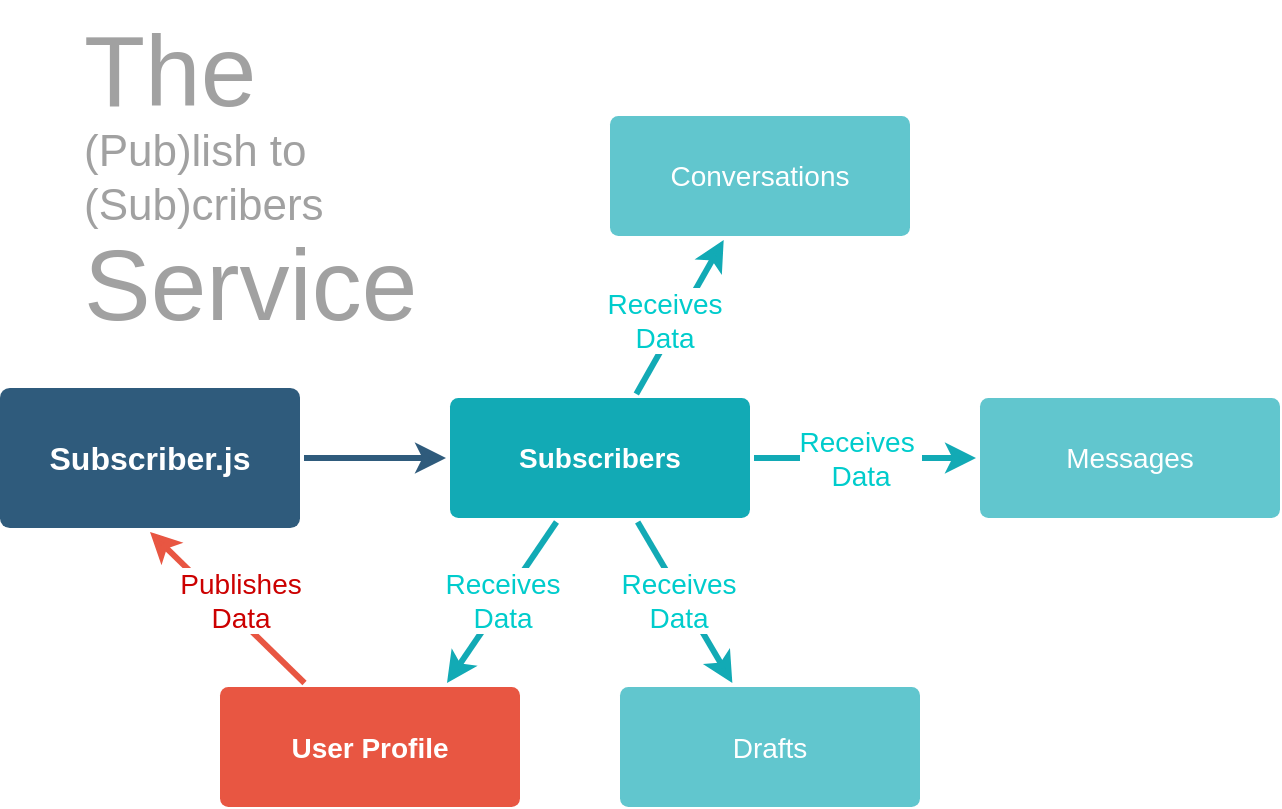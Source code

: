 <mxfile version="14.7.5" type="device"><diagram id="6a731a19-8d31-9384-78a2-239565b7b9f0" name="Page-1"><mxGraphModel dx="3840" dy="642" grid="1" gridSize="10" guides="1" tooltips="1" connect="1" arrows="1" fold="1" page="1" pageScale="1" pageWidth="1169" pageHeight="827" background="none" math="0" shadow="0"><root><mxCell id="0"/><mxCell id="1" parent="0"/><mxCell id="1746" value="" style="edgeStyle=none;rounded=0;jumpStyle=none;html=1;shadow=0;labelBackgroundColor=none;startArrow=none;startFill=0;endArrow=classic;endFill=1;jettySize=auto;orthogonalLoop=1;strokeColor=#2F5B7C;strokeWidth=3;fontFamily=Helvetica;fontSize=16;fontColor=#23445D;spacing=5;" parent="1" source="1749" target="1771" edge="1"><mxGeometry relative="1" as="geometry"/></mxCell><mxCell id="1749" value="Subscriber.js" style="rounded=1;whiteSpace=wrap;html=1;shadow=0;labelBackgroundColor=none;strokeColor=none;strokeWidth=3;fillColor=#2F5B7C;fontFamily=Helvetica;fontSize=16;fontColor=#FFFFFF;align=center;fontStyle=1;spacing=5;arcSize=7;perimeterSpacing=2;" parent="1" vertex="1"><mxGeometry x="-2280" y="204" width="150" height="70" as="geometry"/></mxCell><mxCell id="1750" value="" style="edgeStyle=none;rounded=1;jumpStyle=none;html=1;shadow=0;labelBackgroundColor=none;startArrow=none;startFill=0;jettySize=auto;orthogonalLoop=1;strokeColor=#E85642;strokeWidth=3;fontFamily=Helvetica;fontSize=14;fontColor=#FFFFFF;spacing=5;fontStyle=1;fillColor=#b0e3e6;entryX=0.5;entryY=1;entryDx=0;entryDy=0;" parent="1" source="1753" target="1749" edge="1"><mxGeometry relative="1" as="geometry"><mxPoint x="-2673.359" y="140" as="targetPoint"/></mxGeometry></mxCell><mxCell id="Lh3GAynkPfLYpjMeS28M-1783" value="Publishes&lt;br style=&quot;font-size: 14px&quot;&gt;Data" style="edgeLabel;html=1;align=center;verticalAlign=middle;resizable=0;points=[];fontSize=14;fontFamily=Helvetica;fontColor=#CC0000;labelBackgroundColor=#ffffff;" vertex="1" connectable="0" parent="1750"><mxGeometry x="-0.244" relative="1" as="geometry"><mxPoint x="-3" y="-13" as="offset"/></mxGeometry></mxCell><mxCell id="1753" value="User Profile" style="rounded=1;whiteSpace=wrap;html=1;shadow=0;labelBackgroundColor=none;strokeColor=none;strokeWidth=3;fillColor=#e85642;fontFamily=Helvetica;fontSize=14;fontColor=#FFFFFF;align=center;spacing=5;fontStyle=1;arcSize=7;perimeterSpacing=2;" parent="1" vertex="1"><mxGeometry x="-2170" y="353.5" width="150" height="60" as="geometry"/></mxCell><mxCell id="1771" value="Subscribers" style="rounded=1;whiteSpace=wrap;html=1;shadow=0;labelBackgroundColor=none;strokeColor=none;strokeWidth=3;fillColor=#12aab5;fontFamily=Helvetica;fontSize=14;fontColor=#FFFFFF;align=center;spacing=5;fontStyle=1;arcSize=7;perimeterSpacing=2;" parent="1" vertex="1"><mxGeometry x="-2055" y="209.0" width="150" height="60" as="geometry"/></mxCell><mxCell id="1773" value="" style="edgeStyle=none;rounded=1;jumpStyle=none;html=1;shadow=0;labelBackgroundColor=none;startArrow=none;startFill=0;jettySize=auto;orthogonalLoop=1;strokeColor=#12AAB5;strokeWidth=3;fontFamily=Helvetica;fontSize=14;fontColor=#FFFFFF;spacing=5;fontStyle=1;fillColor=#b0e3e6;entryX=0.75;entryY=0;entryDx=0;entryDy=0;" parent="1" source="1771" target="1753" edge="1"><mxGeometry relative="1" as="geometry"><mxPoint x="-1918.417" y="346" as="targetPoint"/></mxGeometry></mxCell><mxCell id="Lh3GAynkPfLYpjMeS28M-1784" value="Receives&lt;br&gt;Data" style="edgeLabel;html=1;align=center;verticalAlign=middle;resizable=0;points=[];fontSize=14;fontFamily=Helvetica;fontColor=#00CCCC;" vertex="1" connectable="0" parent="1773"><mxGeometry x="-0.309" y="6" relative="1" as="geometry"><mxPoint x="-14" y="8" as="offset"/></mxGeometry></mxCell><mxCell id="1774" value="Drafts" style="rounded=1;whiteSpace=wrap;html=1;shadow=0;labelBackgroundColor=none;strokeColor=none;strokeWidth=3;fillColor=#61c6ce;fontFamily=Helvetica;fontSize=14;fontColor=#FFFFFF;align=center;spacing=5;fontStyle=0;arcSize=7;perimeterSpacing=2;" parent="1" vertex="1"><mxGeometry x="-1970" y="353.5" width="150" height="60" as="geometry"/></mxCell><mxCell id="1775" value="" style="edgeStyle=none;rounded=1;jumpStyle=none;html=1;shadow=0;labelBackgroundColor=none;startArrow=none;startFill=0;jettySize=auto;orthogonalLoop=1;strokeColor=#12AAB5;strokeWidth=3;fontFamily=Helvetica;fontSize=14;fontColor=#FFFFFF;spacing=5;fontStyle=1;fillColor=#b0e3e6;" parent="1" source="1771" target="1774" edge="1"><mxGeometry relative="1" as="geometry"/></mxCell><mxCell id="Lh3GAynkPfLYpjMeS28M-1786" value="Receives &lt;br&gt;Data" style="edgeLabel;html=1;align=center;verticalAlign=middle;resizable=0;points=[];fontSize=14;fontFamily=Helvetica;fontColor=#00CCCC;" vertex="1" connectable="0" parent="1775"><mxGeometry x="-0.255" y="3" relative="1" as="geometry"><mxPoint y="10" as="offset"/></mxGeometry></mxCell><mxCell id="1776" value="Messages" style="rounded=1;whiteSpace=wrap;html=1;shadow=0;labelBackgroundColor=none;strokeColor=none;strokeWidth=3;fillColor=#61c6ce;fontFamily=Helvetica;fontSize=14;fontColor=#FFFFFF;align=center;spacing=5;fontStyle=0;arcSize=7;perimeterSpacing=2;" parent="1" vertex="1"><mxGeometry x="-1790" y="209" width="150" height="60" as="geometry"/></mxCell><mxCell id="1777" value="" style="edgeStyle=none;rounded=1;jumpStyle=none;html=1;shadow=0;labelBackgroundColor=none;startArrow=none;startFill=0;jettySize=auto;orthogonalLoop=1;strokeColor=#12AAB5;strokeWidth=3;fontFamily=Helvetica;fontSize=14;fontColor=#FFFFFF;spacing=5;fontStyle=1;fillColor=#b0e3e6;" parent="1" source="1771" target="1776" edge="1"><mxGeometry relative="1" as="geometry"/></mxCell><mxCell id="Lh3GAynkPfLYpjMeS28M-1787" value="Receives&amp;nbsp;&lt;br&gt;Data" style="edgeLabel;html=1;align=center;verticalAlign=middle;resizable=0;points=[];fontSize=14;fontFamily=Helvetica;fontColor=#00CCCC;" vertex="1" connectable="0" parent="1777"><mxGeometry x="-0.568" y="2" relative="1" as="geometry"><mxPoint x="29" y="2" as="offset"/></mxGeometry></mxCell><mxCell id="1778" value="Conversations" style="rounded=1;whiteSpace=wrap;html=1;shadow=0;labelBackgroundColor=none;strokeColor=none;strokeWidth=3;fillColor=#61c6ce;fontFamily=Helvetica;fontSize=14;fontColor=#FFFFFF;align=center;spacing=5;fontStyle=0;arcSize=7;perimeterSpacing=2;" parent="1" vertex="1"><mxGeometry x="-1975" y="68" width="150" height="60" as="geometry"/></mxCell><mxCell id="1779" value="" style="edgeStyle=none;rounded=1;jumpStyle=none;html=1;shadow=0;labelBackgroundColor=none;startArrow=none;startFill=0;jettySize=auto;orthogonalLoop=1;strokeColor=#12AAB5;strokeWidth=3;fontFamily=Helvetica;fontSize=14;fontColor=#FFFFFF;spacing=5;fontStyle=1;fillColor=#b0e3e6;" parent="1" source="1771" target="1778" edge="1"><mxGeometry relative="1" as="geometry"/></mxCell><mxCell id="Lh3GAynkPfLYpjMeS28M-1788" value="Receives &lt;br&gt;Data" style="edgeLabel;html=1;align=center;verticalAlign=middle;resizable=0;points=[];fontSize=14;fontFamily=Helvetica;fontColor=#00CCCC;" vertex="1" connectable="0" parent="1779"><mxGeometry x="-0.395" relative="1" as="geometry"><mxPoint y="-14" as="offset"/></mxGeometry></mxCell><mxCell id="Lh3GAynkPfLYpjMeS28M-1782" value="(Pub)lish to&lt;br&gt;&lt;div&gt;&lt;span&gt;(Sub)cribers&lt;/span&gt;&lt;/div&gt;" style="text;html=1;resizable=0;autosize=1;align=left;verticalAlign=middle;points=[];fillColor=none;strokeColor=none;rounded=0;fontSize=22;fontFamily=Helvetica;fontColor=#A1A1A1;" vertex="1" parent="1"><mxGeometry x="-2240" y="69" width="140" height="60" as="geometry"/></mxCell><mxCell id="Lh3GAynkPfLYpjMeS28M-1789" value="The" style="text;html=1;resizable=0;autosize=1;align=left;verticalAlign=middle;points=[];fillColor=none;strokeColor=none;rounded=0;fontSize=50;fontFamily=Helvetica;fontColor=#A1A1A1;" vertex="1" parent="1"><mxGeometry x="-2240" y="10" width="100" height="70" as="geometry"/></mxCell><mxCell id="Lh3GAynkPfLYpjMeS28M-1790" value="Service" style="text;html=1;resizable=0;autosize=1;align=left;verticalAlign=middle;points=[];fillColor=none;strokeColor=none;rounded=0;fontSize=50;fontFamily=Helvetica;fontColor=#A1A1A1;" vertex="1" parent="1"><mxGeometry x="-2240" y="117" width="180" height="70" as="geometry"/></mxCell></root></mxGraphModel></diagram></mxfile>